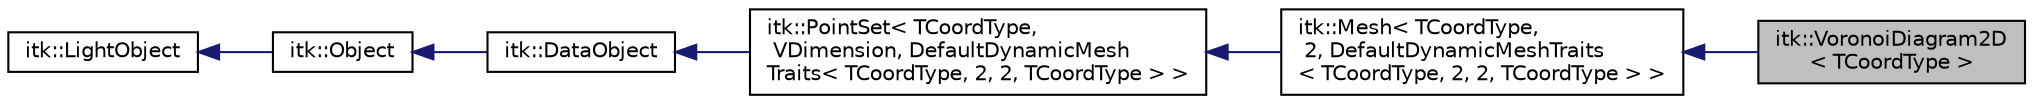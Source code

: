 digraph "itk::VoronoiDiagram2D&lt; TCoordType &gt;"
{
 // LATEX_PDF_SIZE
  edge [fontname="Helvetica",fontsize="10",labelfontname="Helvetica",labelfontsize="10"];
  node [fontname="Helvetica",fontsize="10",shape=record];
  rankdir="LR";
  Node1 [label="itk::VoronoiDiagram2D\l\< TCoordType \>",height=0.2,width=0.4,color="black", fillcolor="grey75", style="filled", fontcolor="black",tooltip="Implements the 2-Dimensional Voronoi Diagram."];
  Node2 -> Node1 [dir="back",color="midnightblue",fontsize="10",style="solid",fontname="Helvetica"];
  Node2 [label="itk::Mesh\< TCoordType,\l 2, DefaultDynamicMeshTraits\l\< TCoordType, 2, 2, TCoordType \> \>",height=0.2,width=0.4,color="black", fillcolor="white", style="filled",URL="$classitk_1_1Mesh.html",tooltip=" "];
  Node3 -> Node2 [dir="back",color="midnightblue",fontsize="10",style="solid",fontname="Helvetica"];
  Node3 [label="itk::PointSet\< TCoordType,\l VDimension, DefaultDynamicMesh\lTraits\< TCoordType, 2, 2, TCoordType \> \>",height=0.2,width=0.4,color="black", fillcolor="white", style="filled",URL="$classitk_1_1PointSet.html",tooltip=" "];
  Node4 -> Node3 [dir="back",color="midnightblue",fontsize="10",style="solid",fontname="Helvetica"];
  Node4 [label="itk::DataObject",height=0.2,width=0.4,color="black", fillcolor="white", style="filled",URL="$classitk_1_1DataObject.html",tooltip="Base class for all data objects in ITK."];
  Node5 -> Node4 [dir="back",color="midnightblue",fontsize="10",style="solid",fontname="Helvetica"];
  Node5 [label="itk::Object",height=0.2,width=0.4,color="black", fillcolor="white", style="filled",URL="$classitk_1_1Object.html",tooltip="Base class for most ITK classes."];
  Node6 -> Node5 [dir="back",color="midnightblue",fontsize="10",style="solid",fontname="Helvetica"];
  Node6 [label="itk::LightObject",height=0.2,width=0.4,color="black", fillcolor="white", style="filled",URL="$classitk_1_1LightObject.html",tooltip="Light weight base class for most itk classes."];
}
